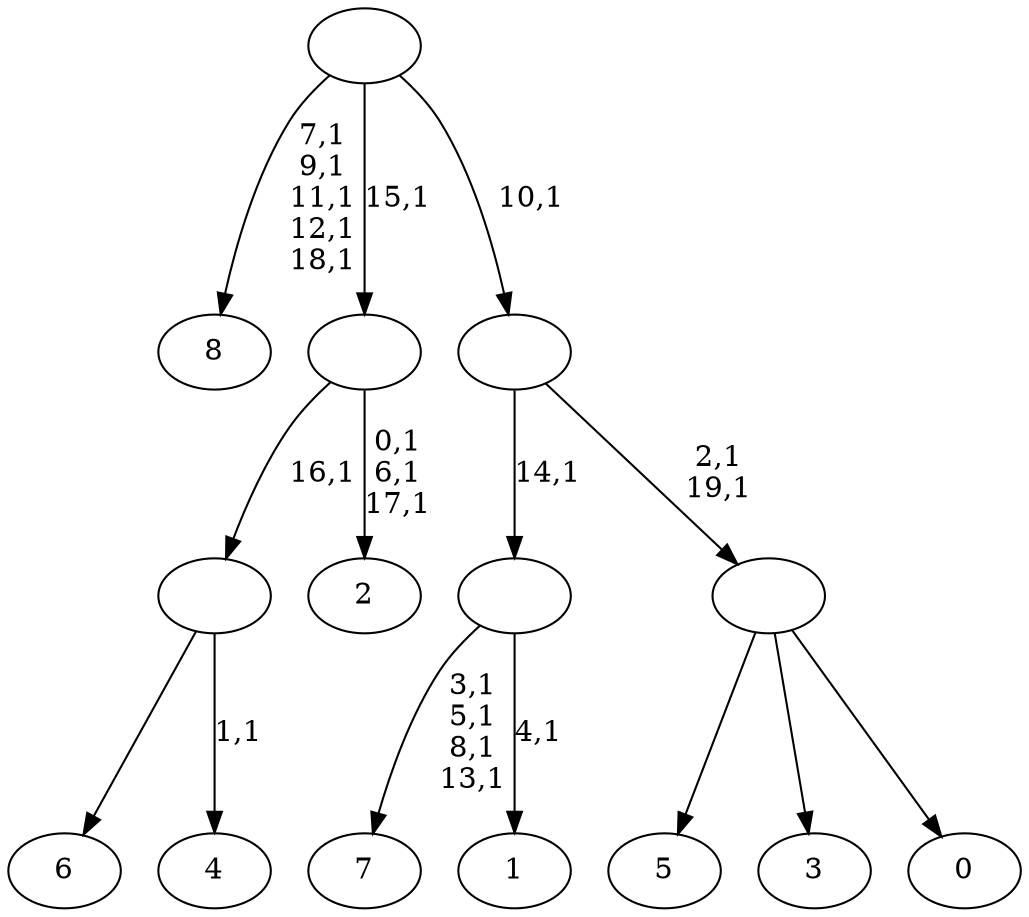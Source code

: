 digraph T {
	29 [label="8"]
	23 [label="7"]
	18 [label="6"]
	17 [label="5"]
	16 [label="4"]
	14 [label=""]
	13 [label="3"]
	12 [label="2"]
	8 [label=""]
	7 [label="1"]
	5 [label=""]
	4 [label="0"]
	3 [label=""]
	1 [label=""]
	0 [label=""]
	14 -> 16 [label="1,1"]
	14 -> 18 [label=""]
	8 -> 12 [label="0,1\n6,1\n17,1"]
	8 -> 14 [label="16,1"]
	5 -> 7 [label="4,1"]
	5 -> 23 [label="3,1\n5,1\n8,1\n13,1"]
	3 -> 17 [label=""]
	3 -> 13 [label=""]
	3 -> 4 [label=""]
	1 -> 3 [label="2,1\n19,1"]
	1 -> 5 [label="14,1"]
	0 -> 29 [label="7,1\n9,1\n11,1\n12,1\n18,1"]
	0 -> 8 [label="15,1"]
	0 -> 1 [label="10,1"]
}
